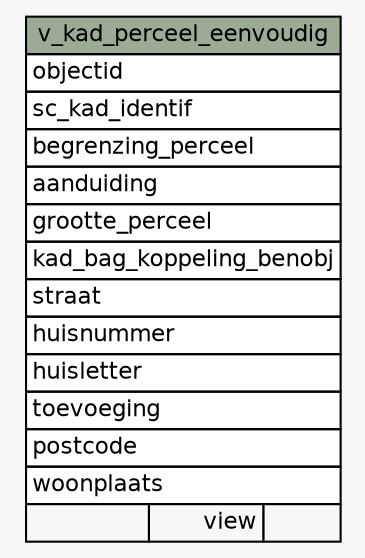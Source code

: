 // dot 2.38.0 on Linux 4.13.0-37-generic
// SchemaSpy rev Unknown
digraph "v_kad_perceel_eenvoudig" {
  graph [
    rankdir="RL"
    bgcolor="#f7f7f7"
    nodesep="0.18"
    ranksep="0.46"
    fontname="Helvetica"
    fontsize="11"
  ];
  node [
    fontname="Helvetica"
    fontsize="11"
    shape="plaintext"
  ];
  edge [
    arrowsize="0.8"
  ];
  "v_kad_perceel_eenvoudig" [
    label=<
    <TABLE BORDER="0" CELLBORDER="1" CELLSPACING="0" BGCOLOR="#ffffff">
      <TR><TD COLSPAN="3" BGCOLOR="#9bab96" ALIGN="CENTER">v_kad_perceel_eenvoudig</TD></TR>
      <TR><TD PORT="objectid" COLSPAN="3" ALIGN="LEFT">objectid</TD></TR>
      <TR><TD PORT="sc_kad_identif" COLSPAN="3" ALIGN="LEFT">sc_kad_identif</TD></TR>
      <TR><TD PORT="begrenzing_perceel" COLSPAN="3" ALIGN="LEFT">begrenzing_perceel</TD></TR>
      <TR><TD PORT="aanduiding" COLSPAN="3" ALIGN="LEFT">aanduiding</TD></TR>
      <TR><TD PORT="grootte_perceel" COLSPAN="3" ALIGN="LEFT">grootte_perceel</TD></TR>
      <TR><TD PORT="kad_bag_koppeling_benobj" COLSPAN="3" ALIGN="LEFT">kad_bag_koppeling_benobj</TD></TR>
      <TR><TD PORT="straat" COLSPAN="3" ALIGN="LEFT">straat</TD></TR>
      <TR><TD PORT="huisnummer" COLSPAN="3" ALIGN="LEFT">huisnummer</TD></TR>
      <TR><TD PORT="huisletter" COLSPAN="3" ALIGN="LEFT">huisletter</TD></TR>
      <TR><TD PORT="toevoeging" COLSPAN="3" ALIGN="LEFT">toevoeging</TD></TR>
      <TR><TD PORT="postcode" COLSPAN="3" ALIGN="LEFT">postcode</TD></TR>
      <TR><TD PORT="woonplaats" COLSPAN="3" ALIGN="LEFT">woonplaats</TD></TR>
      <TR><TD ALIGN="LEFT" BGCOLOR="#f7f7f7">  </TD><TD ALIGN="RIGHT" BGCOLOR="#f7f7f7">view</TD><TD ALIGN="RIGHT" BGCOLOR="#f7f7f7">  </TD></TR>
    </TABLE>>
    URL="tables/v_kad_perceel_eenvoudig.html"
    tooltip="v_kad_perceel_eenvoudig"
  ];
}
